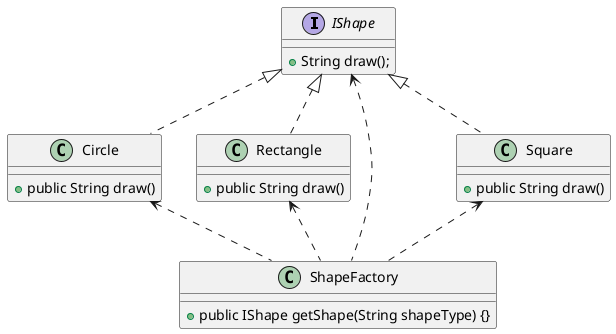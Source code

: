 @startuml

interface IShape

IShape <|.. Circle
IShape <|.. Rectangle
'IShape <|.. Square

IShape <.. ShapeFactory
Circle <.. ShapeFactory
Rectangle <.. ShapeFactory
Square <.. ShapeFactory

interface IShape {
    +String draw();
}

class Circle {
    +public String draw()
}

class Rectangle {
    +public String draw()
}

class Square implements IShape {
    +public String draw()
}

class ShapeFactory {
    +public IShape getShape(String shapeType) {}
}

@enduml